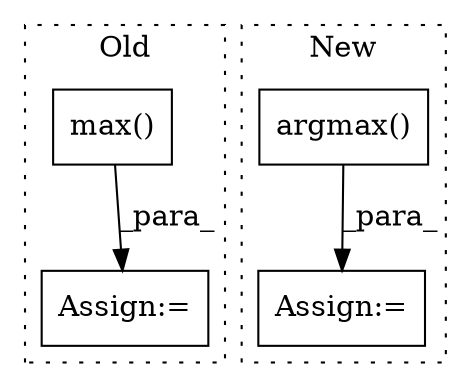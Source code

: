 digraph G {
subgraph cluster0 {
1 [label="max()" a="75" s="918,934" l="10,9" shape="box"];
3 [label="Assign:=" a="68" s="1212" l="4" shape="box"];
label = "Old";
style="dotted";
}
subgraph cluster1 {
2 [label="argmax()" a="75" s="1029,1045" l="10,10" shape="box"];
4 [label="Assign:=" a="68" s="1026" l="3" shape="box"];
label = "New";
style="dotted";
}
1 -> 3 [label="_para_"];
2 -> 4 [label="_para_"];
}